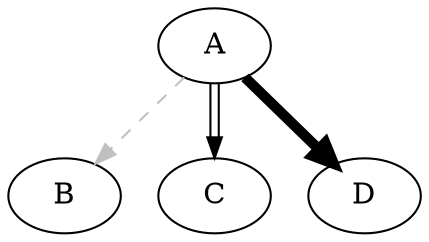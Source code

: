 digraph test1 {

  A -> B [style=dashed, color=grey]
  A -> C [color="black:invis:black"]
  A -> D [penwidth=5, arrowhad=none]

}
